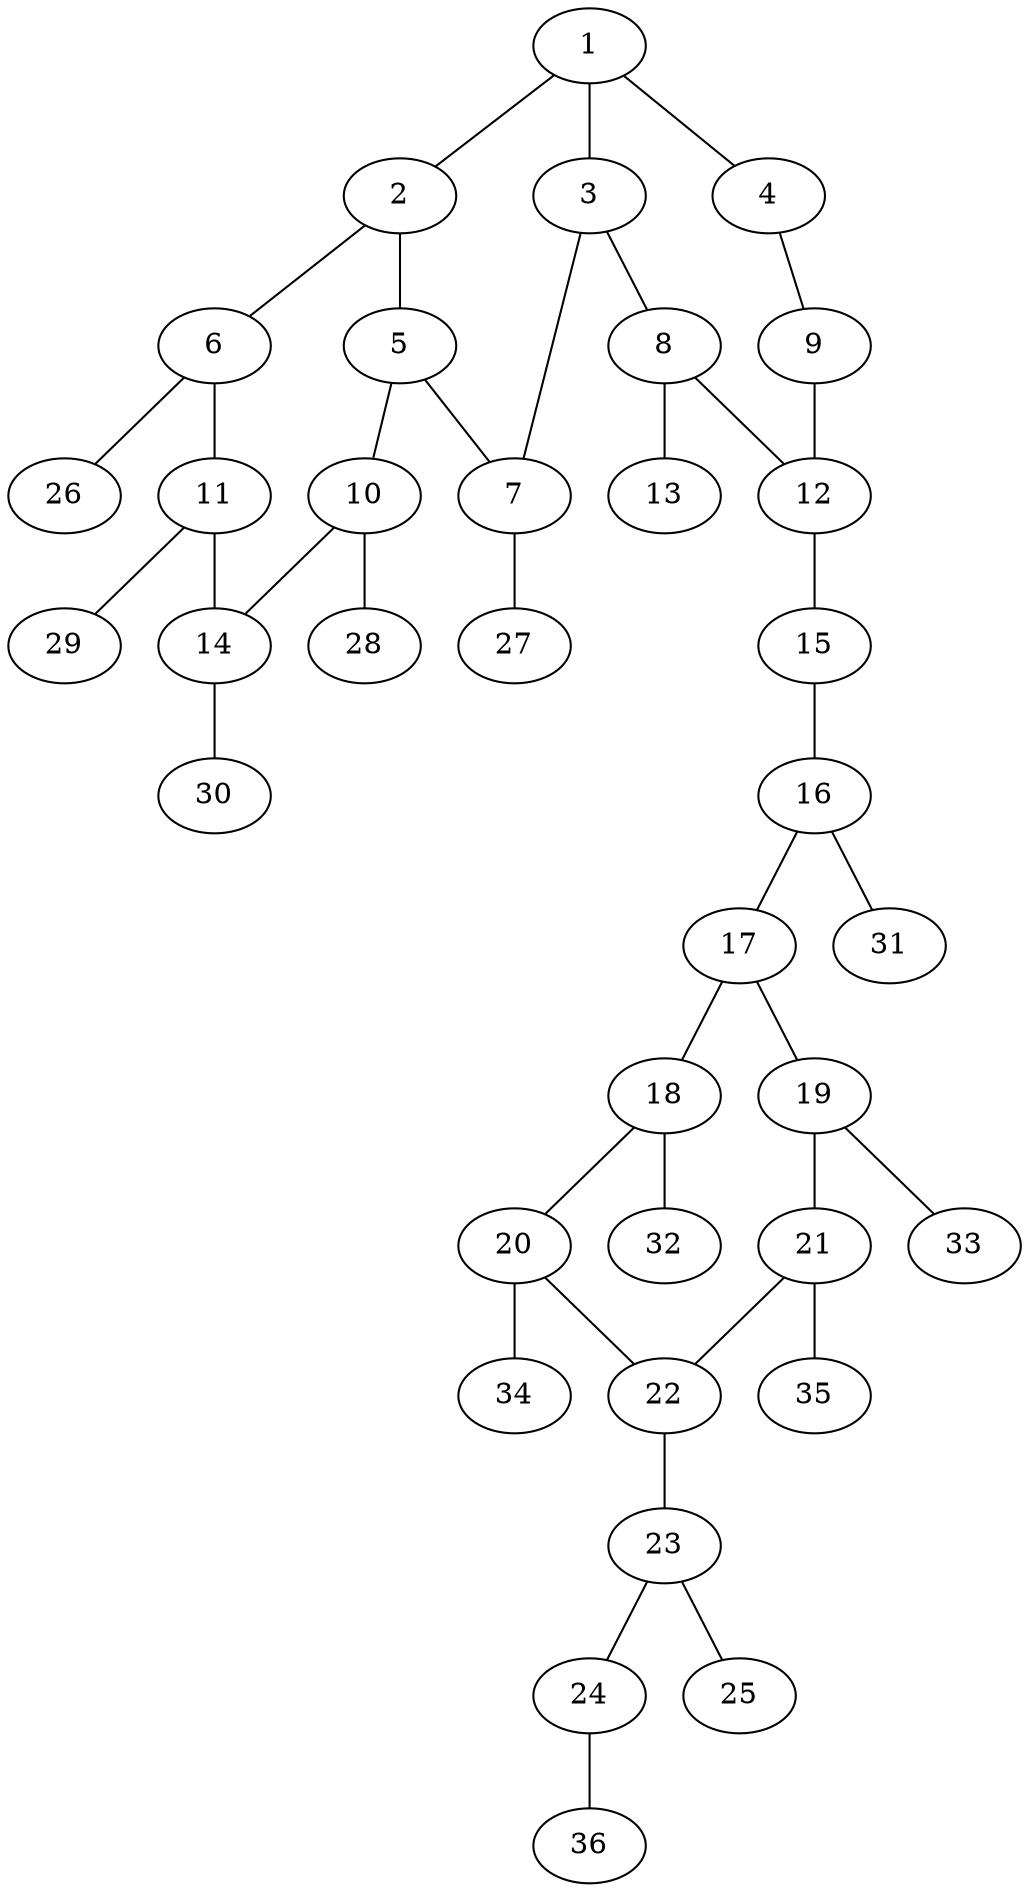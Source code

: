 graph molecule_261 {
	1	 [chem=C];
	2	 [chem=C];
	1 -- 2	 [valence=1];
	3	 [chem=C];
	1 -- 3	 [valence=2];
	4	 [chem=N];
	1 -- 4	 [valence=1];
	5	 [chem=C];
	2 -- 5	 [valence=2];
	6	 [chem=C];
	2 -- 6	 [valence=1];
	7	 [chem=N];
	3 -- 7	 [valence=1];
	8	 [chem=C];
	3 -- 8	 [valence=1];
	9	 [chem=N];
	4 -- 9	 [valence=2];
	5 -- 7	 [valence=1];
	10	 [chem=C];
	5 -- 10	 [valence=1];
	11	 [chem=C];
	6 -- 11	 [valence=2];
	26	 [chem=H];
	6 -- 26	 [valence=1];
	27	 [chem=H];
	7 -- 27	 [valence=1];
	12	 [chem=N];
	8 -- 12	 [valence=1];
	13	 [chem=O];
	8 -- 13	 [valence=2];
	9 -- 12	 [valence=1];
	14	 [chem=C];
	10 -- 14	 [valence=2];
	28	 [chem=H];
	10 -- 28	 [valence=1];
	11 -- 14	 [valence=1];
	29	 [chem=H];
	11 -- 29	 [valence=1];
	15	 [chem=N];
	12 -- 15	 [valence=1];
	30	 [chem=H];
	14 -- 30	 [valence=1];
	16	 [chem=C];
	15 -- 16	 [valence=2];
	17	 [chem=C];
	16 -- 17	 [valence=1];
	31	 [chem=H];
	16 -- 31	 [valence=1];
	18	 [chem=C];
	17 -- 18	 [valence=2];
	19	 [chem=C];
	17 -- 19	 [valence=1];
	20	 [chem=C];
	18 -- 20	 [valence=1];
	32	 [chem=H];
	18 -- 32	 [valence=1];
	21	 [chem=C];
	19 -- 21	 [valence=2];
	33	 [chem=H];
	19 -- 33	 [valence=1];
	22	 [chem=C];
	20 -- 22	 [valence=2];
	34	 [chem=H];
	20 -- 34	 [valence=1];
	21 -- 22	 [valence=1];
	35	 [chem=H];
	21 -- 35	 [valence=1];
	23	 [chem=C];
	22 -- 23	 [valence=1];
	24	 [chem=O];
	23 -- 24	 [valence=1];
	25	 [chem=O];
	23 -- 25	 [valence=2];
	36	 [chem=H];
	24 -- 36	 [valence=1];
}

